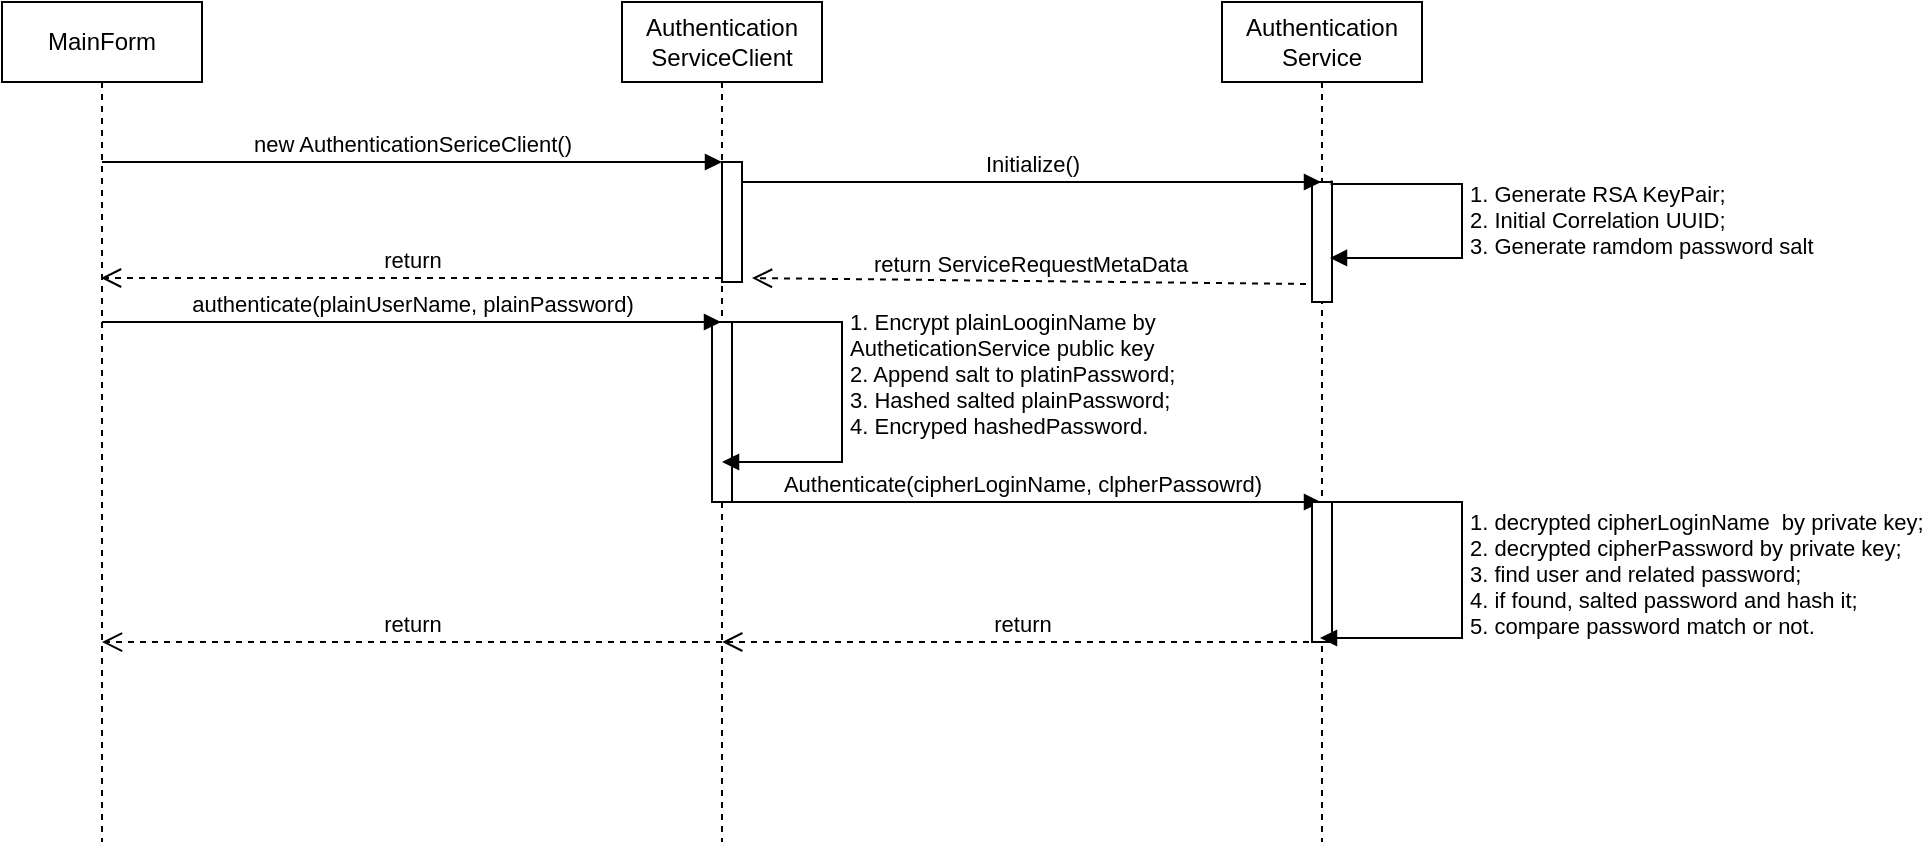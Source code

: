 <mxfile version="13.5.3" type="github">
  <diagram name="Page-1" id="13e1069c-82ec-6db2-03f1-153e76fe0fe0">
    <mxGraphModel dx="1030" dy="576" grid="1" gridSize="10" guides="1" tooltips="1" connect="1" arrows="1" fold="1" page="1" pageScale="1" pageWidth="1100" pageHeight="850" background="#ffffff" math="0" shadow="0">
      <root>
        <mxCell id="0" />
        <mxCell id="1" parent="0" />
        <mxCell id="8arC8rWutVrWSPrYwMp4-3" value="Authentication&lt;br&gt;ServiceClient" style="shape=umlLifeline;perimeter=lifelinePerimeter;whiteSpace=wrap;html=1;container=1;collapsible=0;recursiveResize=0;outlineConnect=0;" vertex="1" parent="1">
          <mxGeometry x="370" y="60" width="100" height="420" as="geometry" />
        </mxCell>
        <mxCell id="8arC8rWutVrWSPrYwMp4-10" value="" style="html=1;points=[];perimeter=orthogonalPerimeter;" vertex="1" parent="8arC8rWutVrWSPrYwMp4-3">
          <mxGeometry x="50" y="80" width="10" height="60" as="geometry" />
        </mxCell>
        <mxCell id="8arC8rWutVrWSPrYwMp4-30" value="" style="html=1;points=[];perimeter=orthogonalPerimeter;" vertex="1" parent="8arC8rWutVrWSPrYwMp4-3">
          <mxGeometry x="45" y="160" width="10" height="90" as="geometry" />
        </mxCell>
        <mxCell id="8arC8rWutVrWSPrYwMp4-31" value="1. Encrypt plainLooginName by&lt;br&gt;AutheticationService public key&lt;br&gt;&lt;div&gt;2. Append salt to platinPassword;&lt;/div&gt;&lt;div&gt;3. Hashed salted plainPassword;&lt;/div&gt;&lt;div&gt;4. Encryped hashedPassword.&lt;br&gt;&lt;/div&gt;" style="edgeStyle=orthogonalEdgeStyle;html=1;align=left;spacingLeft=2;endArrow=block;rounded=0;exitX=0.6;exitY=0;exitDx=0;exitDy=0;exitPerimeter=0;" edge="1" target="8arC8rWutVrWSPrYwMp4-3" parent="8arC8rWutVrWSPrYwMp4-3" source="8arC8rWutVrWSPrYwMp4-30">
          <mxGeometry x="-0.108" relative="1" as="geometry">
            <mxPoint x="50" y="200" as="sourcePoint" />
            <Array as="points">
              <mxPoint x="110" y="160" />
              <mxPoint x="110" y="230" />
            </Array>
            <mxPoint x="60" y="191" as="targetPoint" />
            <mxPoint as="offset" />
          </mxGeometry>
        </mxCell>
        <mxCell id="8arC8rWutVrWSPrYwMp4-37" value="Authenticate(cipherLoginName, clpherPassowrd)" style="html=1;verticalAlign=bottom;endArrow=block;" edge="1" parent="8arC8rWutVrWSPrYwMp4-3" target="8arC8rWutVrWSPrYwMp4-4">
          <mxGeometry width="80" relative="1" as="geometry">
            <mxPoint x="50" y="250" as="sourcePoint" />
            <mxPoint x="130" y="250" as="targetPoint" />
          </mxGeometry>
        </mxCell>
        <mxCell id="8arC8rWutVrWSPrYwMp4-4" value="Authentication&lt;br&gt;Service" style="shape=umlLifeline;perimeter=lifelinePerimeter;whiteSpace=wrap;html=1;container=1;collapsible=0;recursiveResize=0;outlineConnect=0;" vertex="1" parent="1">
          <mxGeometry x="670" y="60" width="100" height="420" as="geometry" />
        </mxCell>
        <mxCell id="8arC8rWutVrWSPrYwMp4-27" value="" style="html=1;points=[];perimeter=orthogonalPerimeter;" vertex="1" parent="8arC8rWutVrWSPrYwMp4-4">
          <mxGeometry x="45" y="90" width="10" height="60" as="geometry" />
        </mxCell>
        <mxCell id="8arC8rWutVrWSPrYwMp4-28" value="1. Generate RSA KeyPair;&lt;br&gt;2. Initial Correlation UUID;&lt;br&gt;3. Generate ramdom password salt" style="edgeStyle=orthogonalEdgeStyle;html=1;align=left;spacingLeft=2;endArrow=block;rounded=0;entryX=0.9;entryY=0.633;entryDx=0;entryDy=0;entryPerimeter=0;exitX=0.98;exitY=-0.013;exitDx=0;exitDy=0;exitPerimeter=0;" edge="1" target="8arC8rWutVrWSPrYwMp4-27" parent="8arC8rWutVrWSPrYwMp4-4" source="8arC8rWutVrWSPrYwMp4-27">
          <mxGeometry relative="1" as="geometry">
            <mxPoint x="120" y="100" as="sourcePoint" />
            <Array as="points">
              <mxPoint x="55" y="91" />
              <mxPoint x="120" y="91" />
              <mxPoint x="120" y="128" />
            </Array>
          </mxGeometry>
        </mxCell>
        <mxCell id="8arC8rWutVrWSPrYwMp4-38" value="" style="html=1;points=[];perimeter=orthogonalPerimeter;" vertex="1" parent="8arC8rWutVrWSPrYwMp4-4">
          <mxGeometry x="45" y="250" width="10" height="70" as="geometry" />
        </mxCell>
        <mxCell id="8arC8rWutVrWSPrYwMp4-39" value="&lt;div&gt;1. decrypted cipherLoginName&amp;nbsp; by private key;&lt;/div&gt;&lt;div&gt;2. decrypted cipherPassword by private key;&lt;/div&gt;&lt;div&gt;3. find user and related password;&lt;/div&gt;&lt;div&gt;4. if found, salted password and hash it;&lt;/div&gt;&lt;div&gt;5. compare password match or not.&lt;br&gt;&lt;/div&gt;" style="edgeStyle=orthogonalEdgeStyle;html=1;align=left;spacingLeft=2;endArrow=block;rounded=0;exitX=0.74;exitY=0;exitDx=0;exitDy=0;exitPerimeter=0;" edge="1" parent="8arC8rWutVrWSPrYwMp4-4" source="8arC8rWutVrWSPrYwMp4-38">
          <mxGeometry relative="1" as="geometry">
            <mxPoint x="50" y="270" as="sourcePoint" />
            <Array as="points">
              <mxPoint x="120" y="250" />
              <mxPoint x="120" y="318" />
            </Array>
            <mxPoint x="49" y="318" as="targetPoint" />
          </mxGeometry>
        </mxCell>
        <mxCell id="8arC8rWutVrWSPrYwMp4-5" value="MainForm" style="shape=umlLifeline;perimeter=lifelinePerimeter;whiteSpace=wrap;html=1;container=1;collapsible=0;recursiveResize=0;outlineConnect=0;" vertex="1" parent="1">
          <mxGeometry x="60" y="60" width="100" height="420" as="geometry" />
        </mxCell>
        <mxCell id="8arC8rWutVrWSPrYwMp4-23" value="authenticate(plainUserName, plainPassword)" style="html=1;verticalAlign=bottom;endArrow=block;" edge="1" parent="8arC8rWutVrWSPrYwMp4-5" target="8arC8rWutVrWSPrYwMp4-3">
          <mxGeometry width="80" relative="1" as="geometry">
            <mxPoint x="50" y="160" as="sourcePoint" />
            <mxPoint x="130" y="160" as="targetPoint" />
          </mxGeometry>
        </mxCell>
        <mxCell id="8arC8rWutVrWSPrYwMp4-11" value="new AuthenticationSericeClient()" style="html=1;verticalAlign=bottom;endArrow=block;entryX=0;entryY=0;" edge="1" target="8arC8rWutVrWSPrYwMp4-10" parent="1" source="8arC8rWutVrWSPrYwMp4-5">
          <mxGeometry relative="1" as="geometry">
            <mxPoint x="350" y="160" as="sourcePoint" />
          </mxGeometry>
        </mxCell>
        <mxCell id="8arC8rWutVrWSPrYwMp4-14" value="Initialize()" style="html=1;verticalAlign=bottom;endArrow=block;" edge="1" target="8arC8rWutVrWSPrYwMp4-4" parent="1">
          <mxGeometry relative="1" as="geometry">
            <mxPoint x="430" y="150" as="sourcePoint" />
            <mxPoint x="665" y="150" as="targetPoint" />
          </mxGeometry>
        </mxCell>
        <mxCell id="8arC8rWutVrWSPrYwMp4-15" value="return ServiceRequestMetaData" style="html=1;verticalAlign=bottom;endArrow=open;dashed=1;endSize=8;exitX=-0.3;exitY=0.85;exitDx=0;exitDy=0;exitPerimeter=0;entryX=1.5;entryY=0.967;entryDx=0;entryDy=0;entryPerimeter=0;" edge="1" source="8arC8rWutVrWSPrYwMp4-27" parent="1" target="8arC8rWutVrWSPrYwMp4-10">
          <mxGeometry relative="1" as="geometry">
            <mxPoint x="430" y="201" as="targetPoint" />
            <mxPoint x="665" y="169" as="sourcePoint" />
          </mxGeometry>
        </mxCell>
        <mxCell id="8arC8rWutVrWSPrYwMp4-21" value="return" style="html=1;verticalAlign=bottom;endArrow=open;dashed=1;endSize=8;" edge="1" parent="1">
          <mxGeometry relative="1" as="geometry">
            <mxPoint x="419.5" y="198" as="sourcePoint" />
            <mxPoint x="109.5" y="198" as="targetPoint" />
            <Array as="points">
              <mxPoint x="360" y="198" />
              <mxPoint x="180" y="198" />
            </Array>
          </mxGeometry>
        </mxCell>
        <mxCell id="8arC8rWutVrWSPrYwMp4-42" value="return" style="html=1;verticalAlign=bottom;endArrow=open;dashed=1;endSize=8;" edge="1" parent="1" source="8arC8rWutVrWSPrYwMp4-4">
          <mxGeometry relative="1" as="geometry">
            <mxPoint x="669.5" y="380" as="sourcePoint" />
            <mxPoint x="420.1" y="380" as="targetPoint" />
          </mxGeometry>
        </mxCell>
        <mxCell id="8arC8rWutVrWSPrYwMp4-44" value="return" style="html=1;verticalAlign=bottom;endArrow=open;dashed=1;endSize=8;exitX=0.5;exitY=0.762;exitDx=0;exitDy=0;exitPerimeter=0;" edge="1" parent="1" source="8arC8rWutVrWSPrYwMp4-3" target="8arC8rWutVrWSPrYwMp4-5">
          <mxGeometry relative="1" as="geometry">
            <mxPoint x="280" y="260" as="sourcePoint" />
            <mxPoint x="200" y="260" as="targetPoint" />
          </mxGeometry>
        </mxCell>
      </root>
    </mxGraphModel>
  </diagram>
</mxfile>
